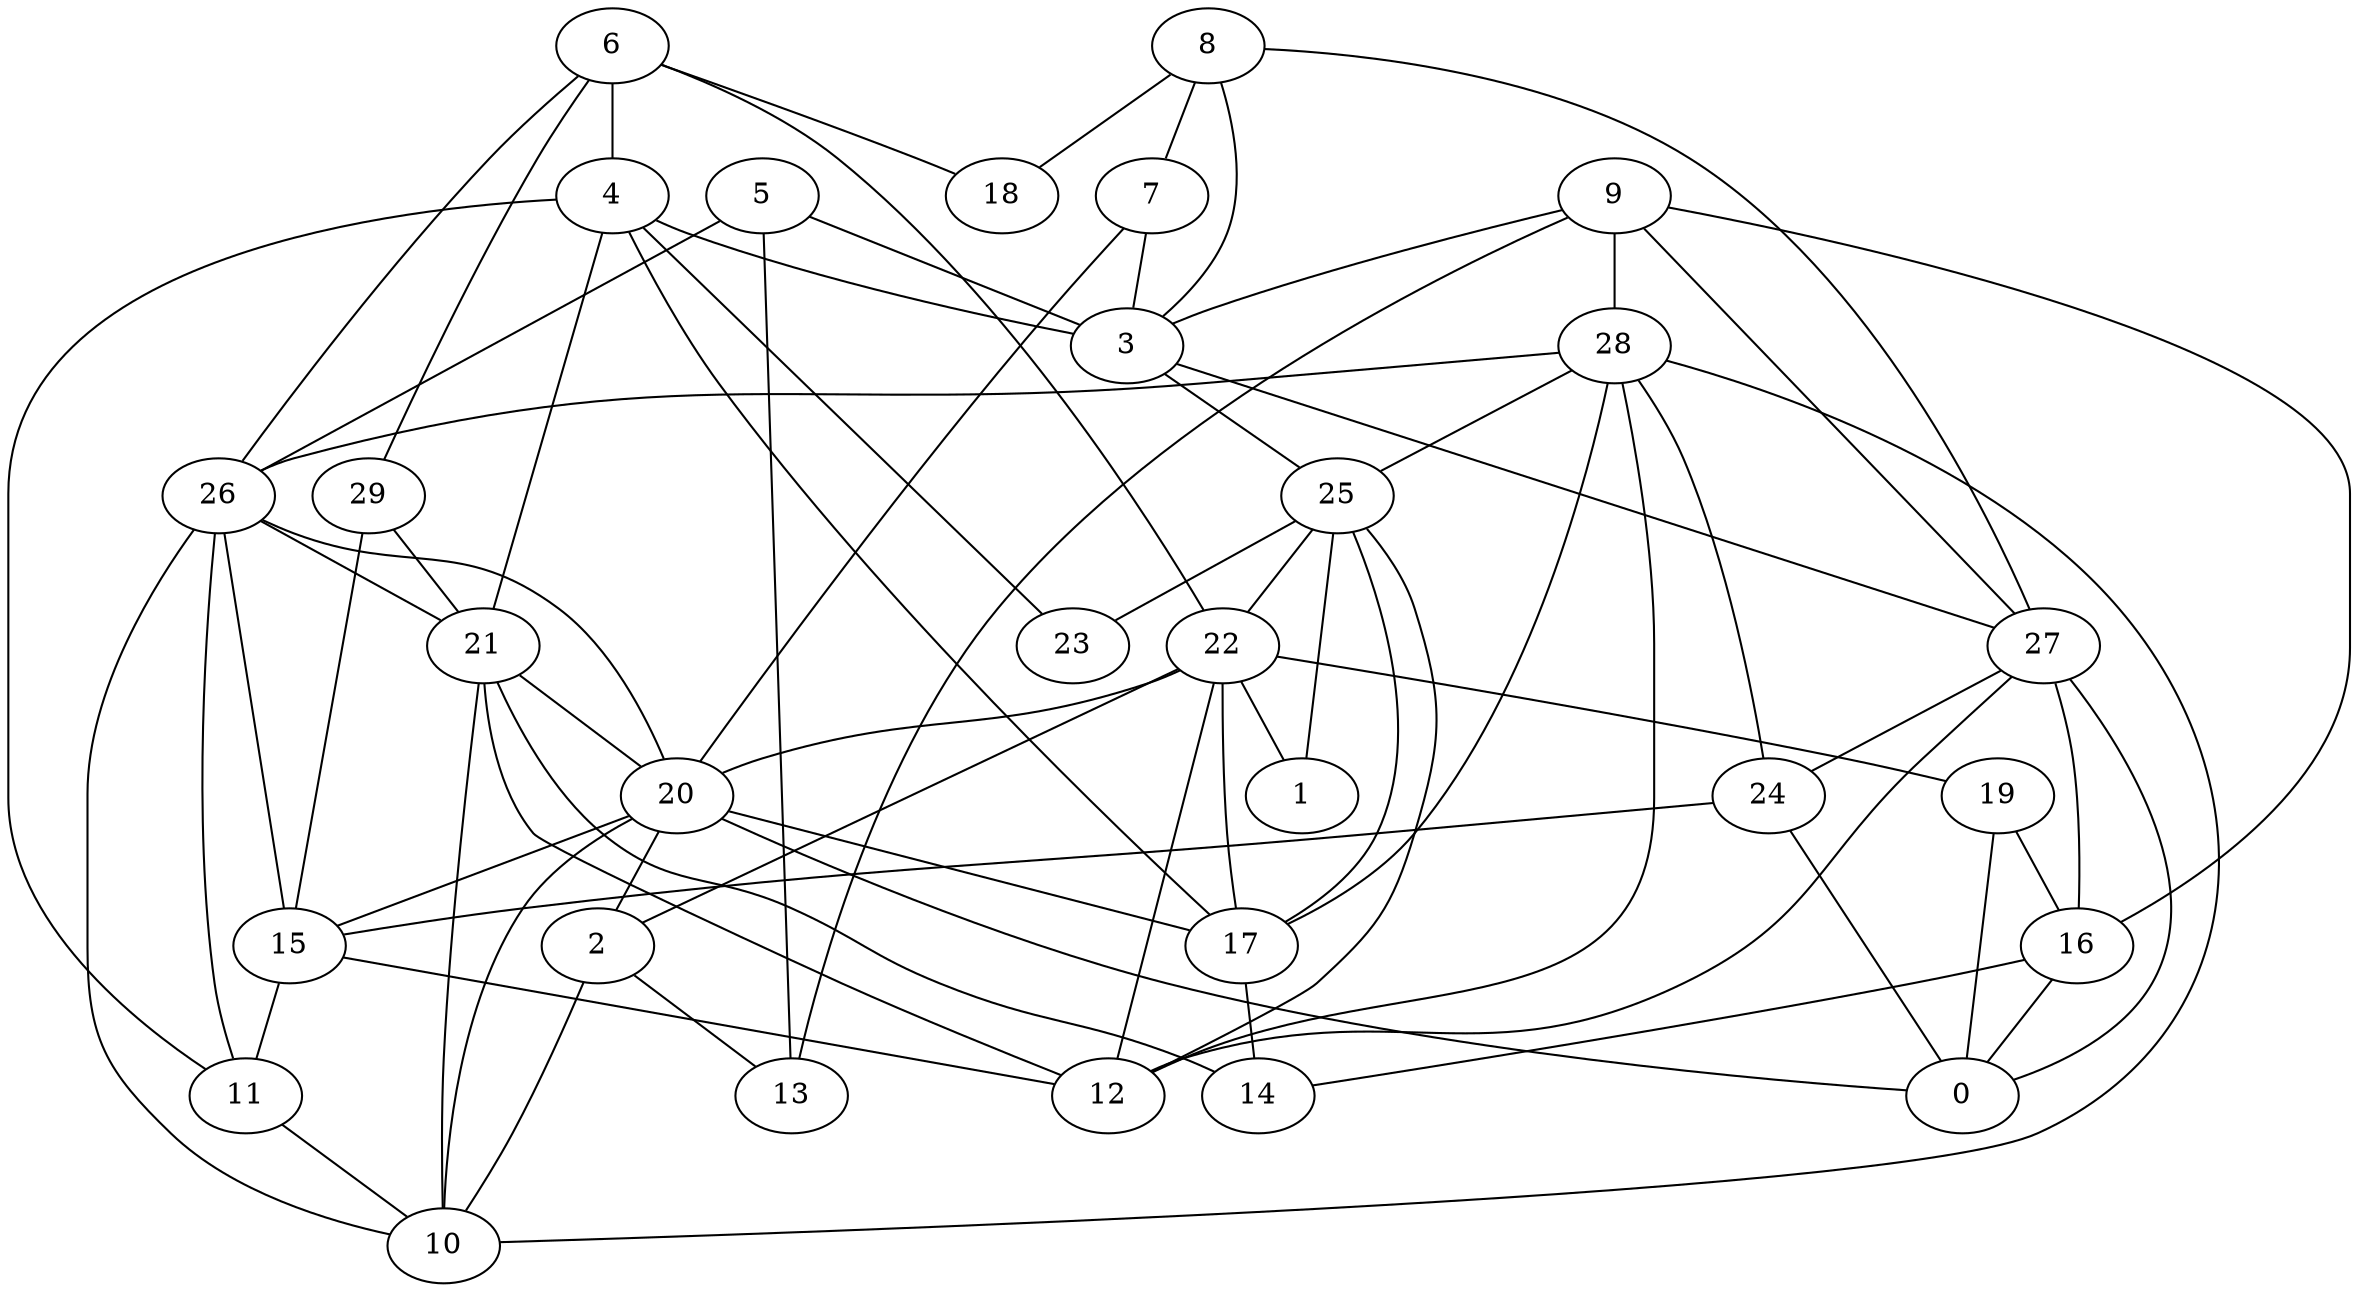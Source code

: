 digraph GG_graph {

subgraph G_graph {
edge [color = black]
"28" -> "24" [dir = none]
"28" -> "10" [dir = none]
"28" -> "26" [dir = none]
"28" -> "12" [dir = none]
"28" -> "17" [dir = none]
"25" -> "12" [dir = none]
"25" -> "23" [dir = none]
"25" -> "22" [dir = none]
"25" -> "1" [dir = none]
"2" -> "13" [dir = none]
"20" -> "2" [dir = none]
"20" -> "0" [dir = none]
"20" -> "10" [dir = none]
"15" -> "12" [dir = none]
"29" -> "21" [dir = none]
"29" -> "15" [dir = none]
"5" -> "3" [dir = none]
"5" -> "26" [dir = none]
"5" -> "13" [dir = none]
"16" -> "14" [dir = none]
"8" -> "27" [dir = none]
"8" -> "3" [dir = none]
"8" -> "18" [dir = none]
"8" -> "7" [dir = none]
"4" -> "17" [dir = none]
"4" -> "11" [dir = none]
"4" -> "21" [dir = none]
"4" -> "3" [dir = none]
"4" -> "23" [dir = none]
"21" -> "14" [dir = none]
"21" -> "20" [dir = none]
"21" -> "12" [dir = none]
"21" -> "10" [dir = none]
"9" -> "13" [dir = none]
"9" -> "3" [dir = none]
"9" -> "28" [dir = none]
"9" -> "27" [dir = none]
"9" -> "16" [dir = none]
"22" -> "19" [dir = none]
"22" -> "1" [dir = none]
"22" -> "17" [dir = none]
"22" -> "12" [dir = none]
"17" -> "14" [dir = none]
"27" -> "12" [dir = none]
"27" -> "24" [dir = none]
"27" -> "0" [dir = none]
"7" -> "20" [dir = none]
"3" -> "25" [dir = none]
"3" -> "27" [dir = none]
"6" -> "18" [dir = none]
"6" -> "29" [dir = none]
"6" -> "26" [dir = none]
"6" -> "22" [dir = none]
"19" -> "16" [dir = none]
"26" -> "15" [dir = none]
"26" -> "21" [dir = none]
"26" -> "11" [dir = none]
"26" -> "20" [dir = none]
"11" -> "10" [dir = none]
"25" -> "17" [dir = none]
"2" -> "10" [dir = none]
"24" -> "0" [dir = none]
"20" -> "15" [dir = none]
"6" -> "4" [dir = none]
"28" -> "25" [dir = none]
"22" -> "20" [dir = none]
"16" -> "0" [dir = none]
"20" -> "17" [dir = none]
"24" -> "15" [dir = none]
"7" -> "3" [dir = none]
"27" -> "16" [dir = none]
"22" -> "2" [dir = none]
"19" -> "0" [dir = none]
"26" -> "10" [dir = none]
"15" -> "11" [dir = none]
}

}
